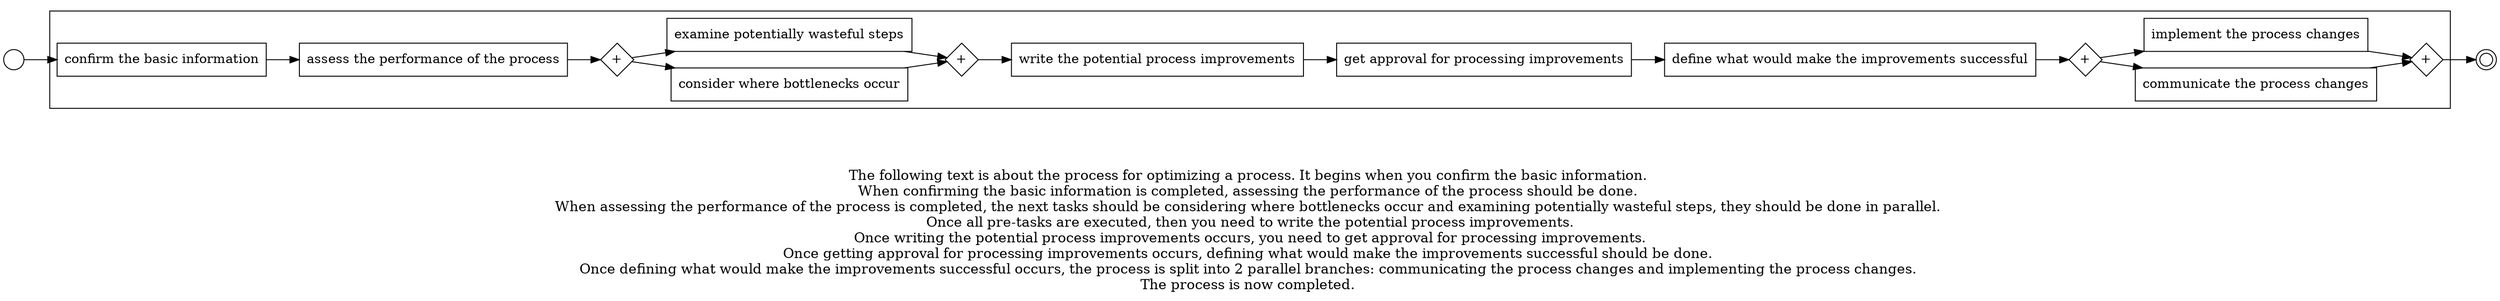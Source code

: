 digraph process_for_optimizing_a_process_80 {
	graph [rankdir=LR]
	START_NODE [label="" shape=circle width=0.3]
	subgraph CLUSTER_0 {
		"confirm the basic information" [shape=box]
		"assess the performance of the process" [shape=box]
		"confirm the basic information" -> "assess the performance of the process"
		"AND_SPLIT--3. Rethinking the process_PPB6" [label="+" fixedsize=true shape=diamond width=0.5]
		"assess the performance of the process" -> "AND_SPLIT--3. Rethinking the process_PPB6"
		"consider where bottlenecks occur" [shape=box]
		"AND_SPLIT--3. Rethinking the process_PPB6" -> "consider where bottlenecks occur"
		"examine potentially wasteful steps" [shape=box]
		"AND_SPLIT--3. Rethinking the process_PPB6" -> "examine potentially wasteful steps"
		"AND_JOIN--3. Rethinking the process_PPB6" [label="+" fixedsize=true shape=diamond width=0.5]
		"consider where bottlenecks occur" -> "AND_JOIN--3. Rethinking the process_PPB6"
		"examine potentially wasteful steps" -> "AND_JOIN--3. Rethinking the process_PPB6"
		"write the potential process improvements" [shape=box]
		"AND_JOIN--3. Rethinking the process_PPB6" -> "write the potential process improvements"
		"get approval for processing improvements" [shape=box]
		"write the potential process improvements" -> "get approval for processing improvements"
		"define what would make the improvements successful" [shape=box]
		"get approval for processing improvements" -> "define what would make the improvements successful"
		"AND_SPLIT--7. Optimizing the process_6QXJ" [label="+" fixedsize=true shape=diamond width=0.5]
		"define what would make the improvements successful" -> "AND_SPLIT--7. Optimizing the process_6QXJ"
		"communicate the process changes" [shape=box]
		"AND_SPLIT--7. Optimizing the process_6QXJ" -> "communicate the process changes"
		"implement the process changes" [shape=box]
		"AND_SPLIT--7. Optimizing the process_6QXJ" -> "implement the process changes"
		"AND_JOIN--7. Optimizing the process_6QXJ" [label="+" fixedsize=true shape=diamond width=0.5]
		"communicate the process changes" -> "AND_JOIN--7. Optimizing the process_6QXJ"
		"implement the process changes" -> "AND_JOIN--7. Optimizing the process_6QXJ"
	}
	START_NODE -> "confirm the basic information"
	END_NODE [label="" shape=doublecircle width=0.2]
	"AND_JOIN--7. Optimizing the process_6QXJ" -> END_NODE
	fontsize=15 label="\n\n
The following text is about the process for optimizing a process. It begins when you confirm the basic information. 
When confirming the basic information is completed, assessing the performance of the process should be done. 
When assessing the performance of the process is completed, the next tasks should be considering where bottlenecks occur and examining potentially wasteful steps, they should be done in parallel. 
Once all pre-tasks are executed, then you need to write the potential process improvements.
Once writing the potential process improvements occurs, you need to get approval for processing improvements.
Once getting approval for processing improvements occurs, defining what would make the improvements successful should be done. 
Once defining what would make the improvements successful occurs, the process is split into 2 parallel branches: communicating the process changes and implementing the process changes. 
The process is now completed. 
"
}
